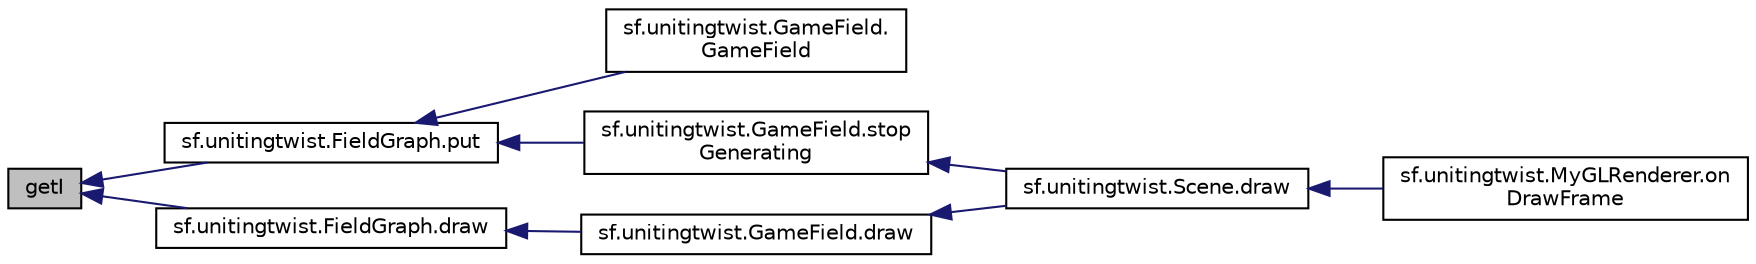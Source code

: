 digraph "getI"
{
  edge [fontname="Helvetica",fontsize="10",labelfontname="Helvetica",labelfontsize="10"];
  node [fontname="Helvetica",fontsize="10",shape=record];
  rankdir="LR";
  Node12 [label="getI",height=0.2,width=0.4,color="black", fillcolor="grey75", style="filled", fontcolor="black"];
  Node12 -> Node13 [dir="back",color="midnightblue",fontsize="10",style="solid"];
  Node13 [label="sf.unitingtwist.FieldGraph.put",height=0.2,width=0.4,color="black", fillcolor="white", style="filled",URL="$classsf_1_1unitingtwist_1_1_field_graph.html#ad00bb318775c75318a78b012a28a3cc8"];
  Node13 -> Node14 [dir="back",color="midnightblue",fontsize="10",style="solid"];
  Node14 [label="sf.unitingtwist.GameField.\lGameField",height=0.2,width=0.4,color="black", fillcolor="white", style="filled",URL="$classsf_1_1unitingtwist_1_1_game_field.html#a60249e68db18dd0bc0bd4f2f29281531"];
  Node13 -> Node15 [dir="back",color="midnightblue",fontsize="10",style="solid"];
  Node15 [label="sf.unitingtwist.GameField.stop\lGenerating",height=0.2,width=0.4,color="black", fillcolor="white", style="filled",URL="$classsf_1_1unitingtwist_1_1_game_field.html#a28a9f1f8fa9987e78b712b22aa8792a3"];
  Node15 -> Node16 [dir="back",color="midnightblue",fontsize="10",style="solid"];
  Node16 [label="sf.unitingtwist.Scene.draw",height=0.2,width=0.4,color="black", fillcolor="white", style="filled",URL="$classsf_1_1unitingtwist_1_1_scene.html#ace8a0d2a4e41b6d83897d48fd91a7ab3"];
  Node16 -> Node17 [dir="back",color="midnightblue",fontsize="10",style="solid"];
  Node17 [label="sf.unitingtwist.MyGLRenderer.on\lDrawFrame",height=0.2,width=0.4,color="black", fillcolor="white", style="filled",URL="$classsf_1_1unitingtwist_1_1_my_g_l_renderer.html#aba4bf3428902adb204d17703e7afcbc9"];
  Node12 -> Node18 [dir="back",color="midnightblue",fontsize="10",style="solid"];
  Node18 [label="sf.unitingtwist.FieldGraph.draw",height=0.2,width=0.4,color="black", fillcolor="white", style="filled",URL="$classsf_1_1unitingtwist_1_1_field_graph.html#ac3e315879303dbd473ae480260356919"];
  Node18 -> Node19 [dir="back",color="midnightblue",fontsize="10",style="solid"];
  Node19 [label="sf.unitingtwist.GameField.draw",height=0.2,width=0.4,color="black", fillcolor="white", style="filled",URL="$classsf_1_1unitingtwist_1_1_game_field.html#ace8a0d2a4e41b6d83897d48fd91a7ab3"];
  Node19 -> Node16 [dir="back",color="midnightblue",fontsize="10",style="solid"];
}
